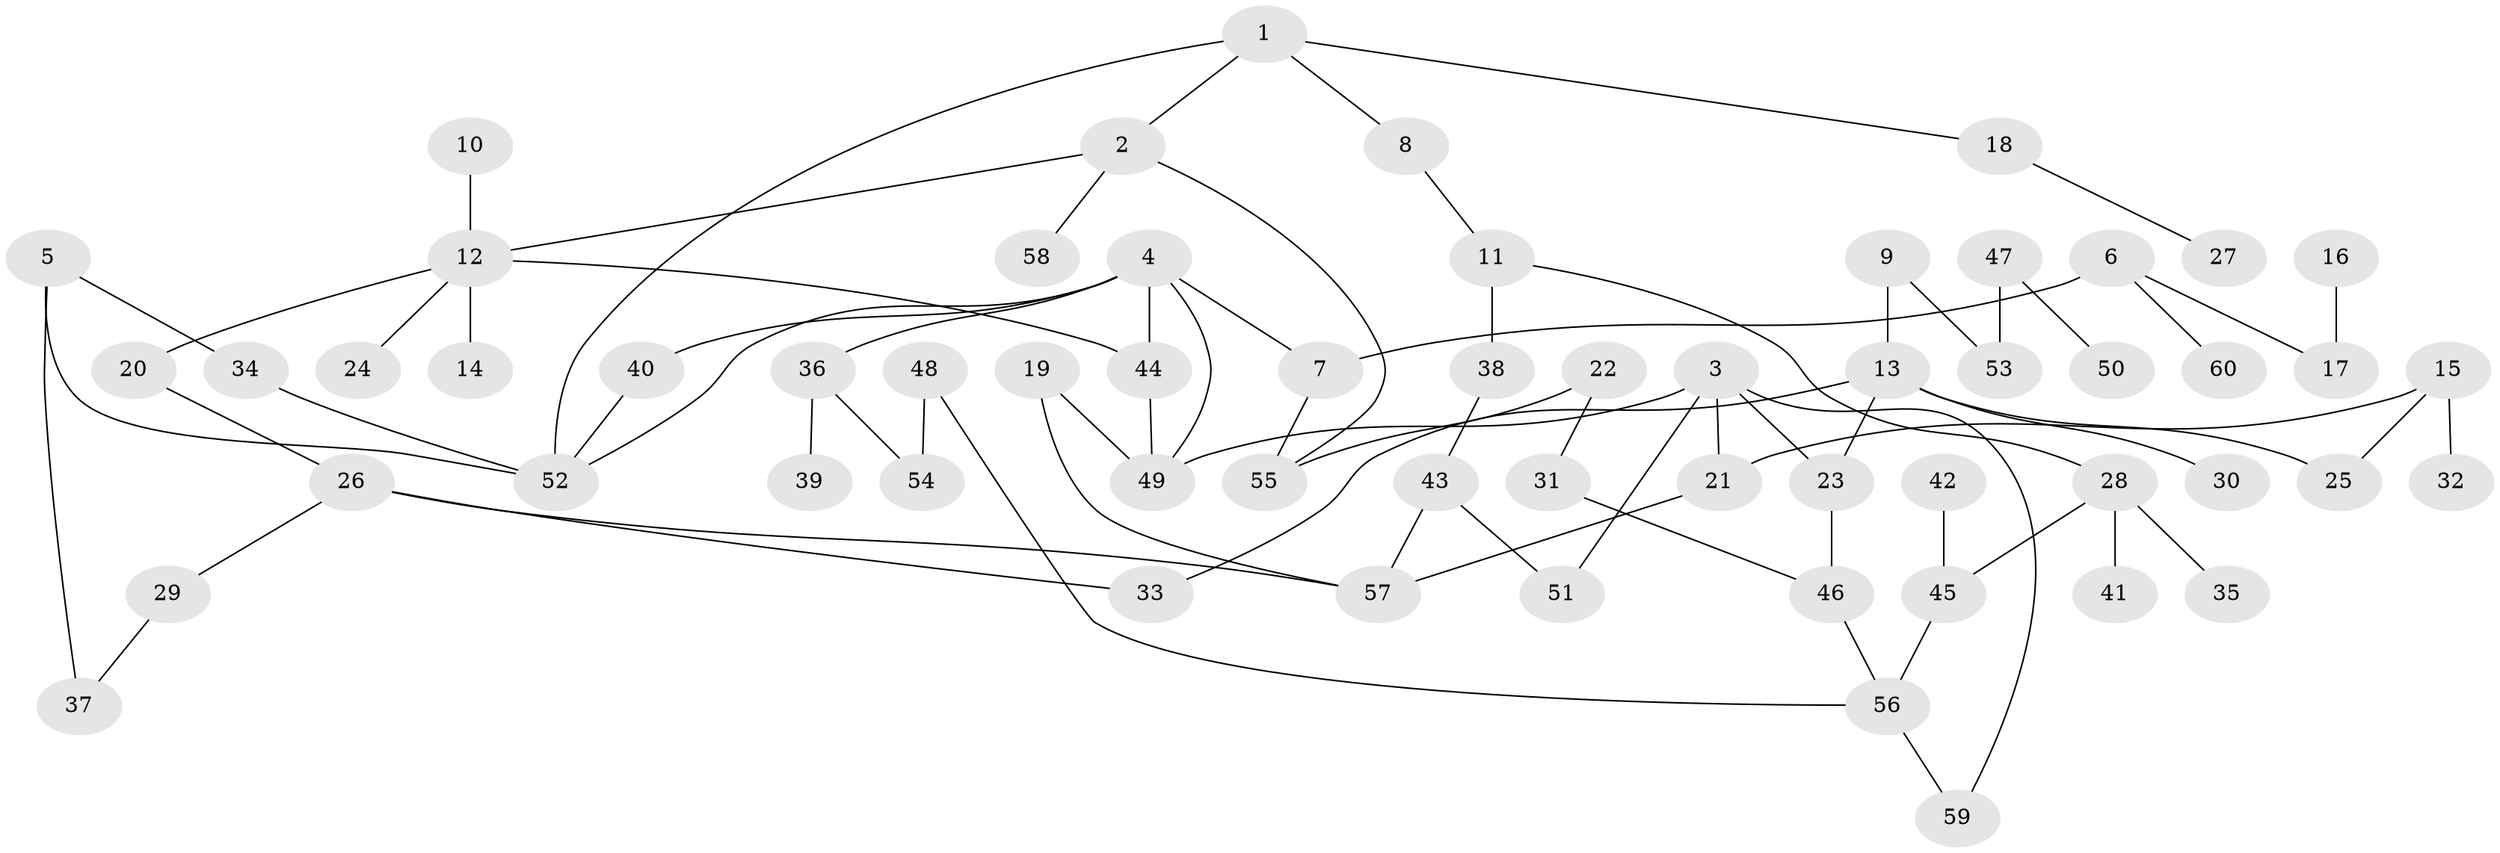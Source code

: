 // original degree distribution, {6: 0.01680672268907563, 5: 0.01680672268907563, 2: 0.36134453781512604, 4: 0.13445378151260504, 3: 0.14285714285714285, 7: 0.008403361344537815, 1: 0.31932773109243695}
// Generated by graph-tools (version 1.1) at 2025/00/03/09/25 03:00:57]
// undirected, 60 vertices, 75 edges
graph export_dot {
graph [start="1"]
  node [color=gray90,style=filled];
  1;
  2;
  3;
  4;
  5;
  6;
  7;
  8;
  9;
  10;
  11;
  12;
  13;
  14;
  15;
  16;
  17;
  18;
  19;
  20;
  21;
  22;
  23;
  24;
  25;
  26;
  27;
  28;
  29;
  30;
  31;
  32;
  33;
  34;
  35;
  36;
  37;
  38;
  39;
  40;
  41;
  42;
  43;
  44;
  45;
  46;
  47;
  48;
  49;
  50;
  51;
  52;
  53;
  54;
  55;
  56;
  57;
  58;
  59;
  60;
  1 -- 2 [weight=1.0];
  1 -- 8 [weight=1.0];
  1 -- 18 [weight=1.0];
  1 -- 52 [weight=1.0];
  2 -- 12 [weight=1.0];
  2 -- 55 [weight=1.0];
  2 -- 58 [weight=1.0];
  3 -- 21 [weight=1.0];
  3 -- 23 [weight=1.0];
  3 -- 49 [weight=1.0];
  3 -- 51 [weight=1.0];
  3 -- 59 [weight=1.0];
  4 -- 7 [weight=1.0];
  4 -- 36 [weight=1.0];
  4 -- 40 [weight=1.0];
  4 -- 44 [weight=1.0];
  4 -- 49 [weight=1.0];
  4 -- 52 [weight=1.0];
  5 -- 34 [weight=1.0];
  5 -- 37 [weight=1.0];
  5 -- 52 [weight=1.0];
  6 -- 7 [weight=1.0];
  6 -- 17 [weight=1.0];
  6 -- 60 [weight=1.0];
  7 -- 55 [weight=1.0];
  8 -- 11 [weight=1.0];
  9 -- 13 [weight=1.0];
  9 -- 53 [weight=1.0];
  10 -- 12 [weight=1.0];
  11 -- 28 [weight=1.0];
  11 -- 38 [weight=1.0];
  12 -- 14 [weight=1.0];
  12 -- 20 [weight=1.0];
  12 -- 24 [weight=1.0];
  12 -- 44 [weight=1.0];
  13 -- 23 [weight=1.0];
  13 -- 25 [weight=1.0];
  13 -- 30 [weight=1.0];
  13 -- 33 [weight=1.0];
  15 -- 21 [weight=1.0];
  15 -- 25 [weight=1.0];
  15 -- 32 [weight=1.0];
  16 -- 17 [weight=1.0];
  18 -- 27 [weight=1.0];
  19 -- 49 [weight=1.0];
  19 -- 57 [weight=1.0];
  20 -- 26 [weight=1.0];
  21 -- 57 [weight=1.0];
  22 -- 31 [weight=1.0];
  22 -- 55 [weight=1.0];
  23 -- 46 [weight=1.0];
  26 -- 29 [weight=1.0];
  26 -- 33 [weight=1.0];
  26 -- 57 [weight=1.0];
  28 -- 35 [weight=1.0];
  28 -- 41 [weight=1.0];
  28 -- 45 [weight=1.0];
  29 -- 37 [weight=1.0];
  31 -- 46 [weight=1.0];
  34 -- 52 [weight=1.0];
  36 -- 39 [weight=1.0];
  36 -- 54 [weight=1.0];
  38 -- 43 [weight=1.0];
  40 -- 52 [weight=1.0];
  42 -- 45 [weight=1.0];
  43 -- 51 [weight=1.0];
  43 -- 57 [weight=1.0];
  44 -- 49 [weight=1.0];
  45 -- 56 [weight=1.0];
  46 -- 56 [weight=1.0];
  47 -- 50 [weight=1.0];
  47 -- 53 [weight=1.0];
  48 -- 54 [weight=1.0];
  48 -- 56 [weight=1.0];
  56 -- 59 [weight=1.0];
}
